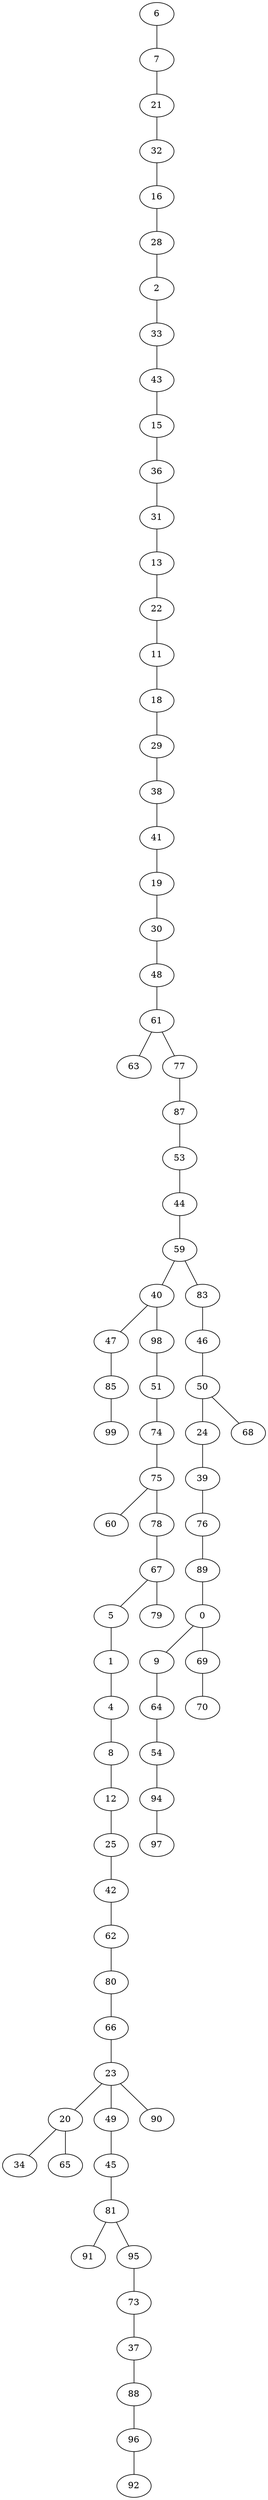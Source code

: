 graph G {
  6;
  7;
  21;
  32;
  16;
  28;
  2;
  33;
  43;
  15;
  36;
  31;
  13;
  22;
  11;
  18;
  29;
  38;
  41;
  19;
  30;
  48;
  61;
  63;
  77;
  87;
  53;
  44;
  59;
  40;
  47;
  85;
  99;
  98;
  51;
  74;
  75;
  60;
  78;
  67;
  5;
  1;
  4;
  8;
  12;
  25;
  42;
  62;
  80;
  66;
  23;
  20;
  34;
  65;
  49;
  45;
  81;
  91;
  95;
  73;
  37;
  88;
  96;
  92;
  90;
  79;
  83;
  46;
  50;
  24;
  39;
  76;
  89;
  0;
  9;
  64;
  54;
  94;
  97;
  69;
  70;
  68;
   6 -- 7;
   7 -- 21;
   21 -- 32;
   32 -- 16;
   16 -- 28;
   28 -- 2;
   2 -- 33;
   33 -- 43;
   43 -- 15;
   15 -- 36;
   36 -- 31;
   31 -- 13;
   13 -- 22;
   22 -- 11;
   11 -- 18;
   18 -- 29;
   29 -- 38;
   38 -- 41;
   41 -- 19;
   19 -- 30;
   30 -- 48;
   48 -- 61;
   61 -- 63;
   61 -- 77;
   77 -- 87;
   87 -- 53;
   53 -- 44;
   44 -- 59;
   59 -- 40;
   40 -- 47;
   47 -- 85;
   85 -- 99;
   40 -- 98;
   98 -- 51;
   51 -- 74;
   74 -- 75;
   75 -- 60;
   75 -- 78;
   78 -- 67;
   67 -- 5;
   5 -- 1;
   1 -- 4;
   4 -- 8;
   8 -- 12;
   12 -- 25;
   25 -- 42;
   42 -- 62;
   62 -- 80;
   80 -- 66;
   66 -- 23;
   23 -- 20;
   20 -- 34;
   20 -- 65;
   23 -- 49;
   49 -- 45;
   45 -- 81;
   81 -- 91;
   81 -- 95;
   95 -- 73;
   73 -- 37;
   37 -- 88;
   88 -- 96;
   96 -- 92;
   23 -- 90;
   67 -- 79;
   59 -- 83;
   83 -- 46;
   46 -- 50;
   50 -- 24;
   24 -- 39;
   39 -- 76;
   76 -- 89;
   89 -- 0;
   0 -- 9;
   9 -- 64;
   64 -- 54;
   54 -- 94;
   94 -- 97;
   0 -- 69;
   69 -- 70;
   50 -- 68;
}
